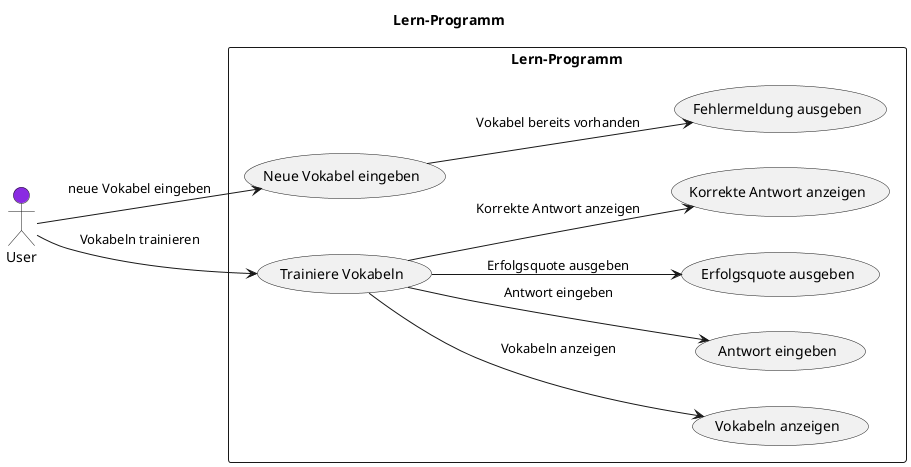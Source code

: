 ' Aufgabe_02_03_03

' Zur Beschreibung eines Systems erhalten Sie die folgenden Informationen:

' Ein User kann beim Nutzen eines Lern-Programmes neue Vokabeln eingeben, 
' oder Vokabeln trainieren. 

' Falls eine eingegebene Vokabel bereits vorhanden ist, wird vom Programm 
' eine Fehlermeldung ausgegeben, ansonsten wird die neue Vokabel vom 
' Programm abgespeichert.

' Falls der User sich dafür entscheidet, Vokabeln zu trainieren, so werden 
' vom Programm stets Vokabeln angezeigt. Ebenfalls wird der User stets 
' Antworten eingeben können. Ferner wird das Programm nach jeder Eingabe 
' stets die aktuelle Erfolgsquote ausgeben. 

' Hingegen wird die korrekte Antwort vom Programm nur in jenen Fällen 
' angezeigt, in denen die zuvor vom User eingegebene Antwort fehlerhaft 
' war.

@startuml

title Lern-Programm

left to right direction
actor user as "User" #BlueViolet
rectangle lern_programm as "Lern-Programm" {
	(Neue Vokabel eingeben)
	(Trainiere Vokabeln)


user --> (Neue Vokabel eingeben) : neue Vokabel eingeben
user --> (Trainiere Vokabeln) : Vokabeln trainieren
(Neue Vokabel eingeben) --> (Fehlermeldung ausgeben) : Vokabel bereits vorhanden
(Trainiere Vokabeln) --> (Vokabeln anzeigen) : Vokabeln anzeigen
(Trainiere Vokabeln) --> (Antwort eingeben) : Antwort eingeben
(Trainiere Vokabeln) --> (Erfolgsquote ausgeben) : Erfolgsquote ausgeben
(Trainiere Vokabeln) --> (Korrekte Antwort anzeigen) : Korrekte Antwort anzeigen
	
}



@enduml